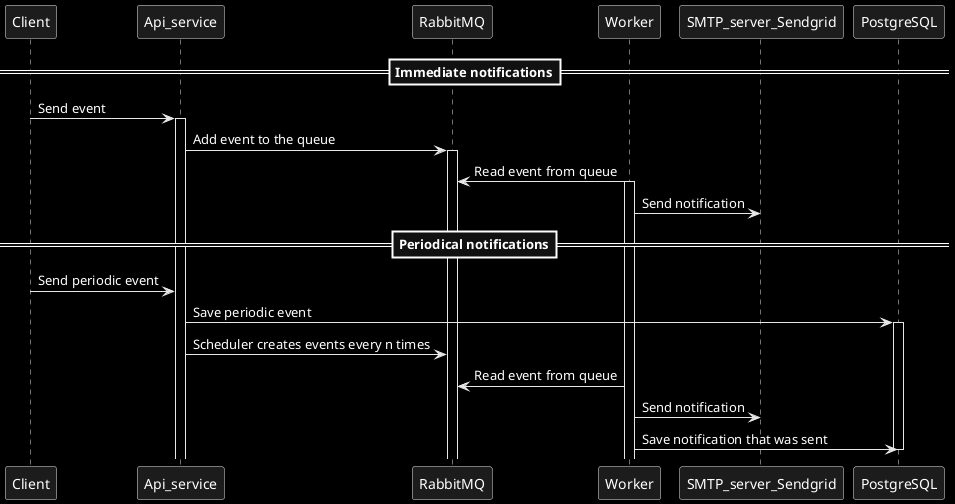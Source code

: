 @startuml
skinparam monochrome reverse

==Immediate notifications==

Client -> Api_service: Send event
activate Api_service
Api_service -> RabbitMQ: Add event to the queue
activate RabbitMQ
Worker -> RabbitMQ: Read event from queue
activate Worker
Worker -> SMTP_server_Sendgrid: Send notification

==Periodical notifications==

Client -> Api_service: Send periodic event
Api_service -> PostgreSQL: Save periodic event
activate PostgreSQL
Api_service -> RabbitMQ: Scheduler creates events every n times
Worker -> RabbitMQ: Read event from queue
Worker -> SMTP_server_Sendgrid: Send notification
Worker -> PostgreSQL: Save notification that was sent
deactivate PostgreSQL
@enduml